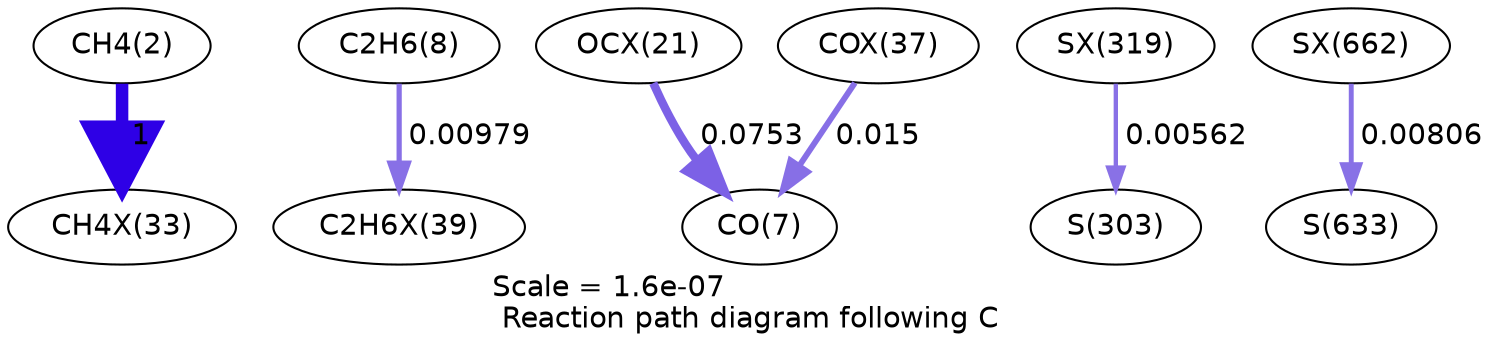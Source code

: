 digraph reaction_paths {
center=1;
s4 -> s45[fontname="Helvetica", penwidth=6, arrowsize=3, color="0.7, 1.5, 0.9"
, label=" 1"];
s10 -> s51[fontname="Helvetica", penwidth=2.51, arrowsize=1.25, color="0.7, 0.51, 0.9"
, label=" 0.00979"];
s39 -> s9[fontname="Helvetica", penwidth=4.05, arrowsize=2.02, color="0.7, 0.575, 0.9"
, label=" 0.0753"];
s49 -> s9[fontname="Helvetica", penwidth=2.83, arrowsize=1.42, color="0.7, 0.515, 0.9"
, label=" 0.015"];
s75 -> s34[fontname="Helvetica", penwidth=2.09, arrowsize=1.04, color="0.7, 0.506, 0.9"
, label=" 0.00562"];
s90 -> s35[fontname="Helvetica", penwidth=2.36, arrowsize=1.18, color="0.7, 0.508, 0.9"
, label=" 0.00806"];
s4 [ fontname="Helvetica", label="CH4(2)"];
s9 [ fontname="Helvetica", label="CO(7)"];
s10 [ fontname="Helvetica", label="C2H6(8)"];
s34 [ fontname="Helvetica", label="S(303)"];
s35 [ fontname="Helvetica", label="S(633)"];
s39 [ fontname="Helvetica", label="OCX(21)"];
s45 [ fontname="Helvetica", label="CH4X(33)"];
s49 [ fontname="Helvetica", label="COX(37)"];
s51 [ fontname="Helvetica", label="C2H6X(39)"];
s75 [ fontname="Helvetica", label="SX(319)"];
s90 [ fontname="Helvetica", label="SX(662)"];
 label = "Scale = 1.6e-07\l Reaction path diagram following C";
 fontname = "Helvetica";
}
